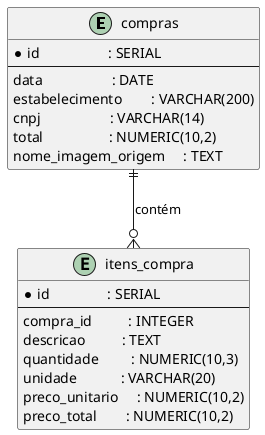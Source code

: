 @startuml model_dados
entity compras {
  * id                   : SERIAL
  --
  data                   : DATE
  estabelecimento        : VARCHAR(200)
  cnpj                   : VARCHAR(14)
  total                  : NUMERIC(10,2)
  nome_imagem_origem     : TEXT
}

entity itens_compra {
  * id                : SERIAL
  --
  compra_id          : INTEGER
  descricao          : TEXT
  quantidade         : NUMERIC(10,3)
  unidade            : VARCHAR(20)
  preco_unitario     : NUMERIC(10,2)
  preco_total        : NUMERIC(10,2)
}

compras ||--o{ itens_compra : contém
@enduml